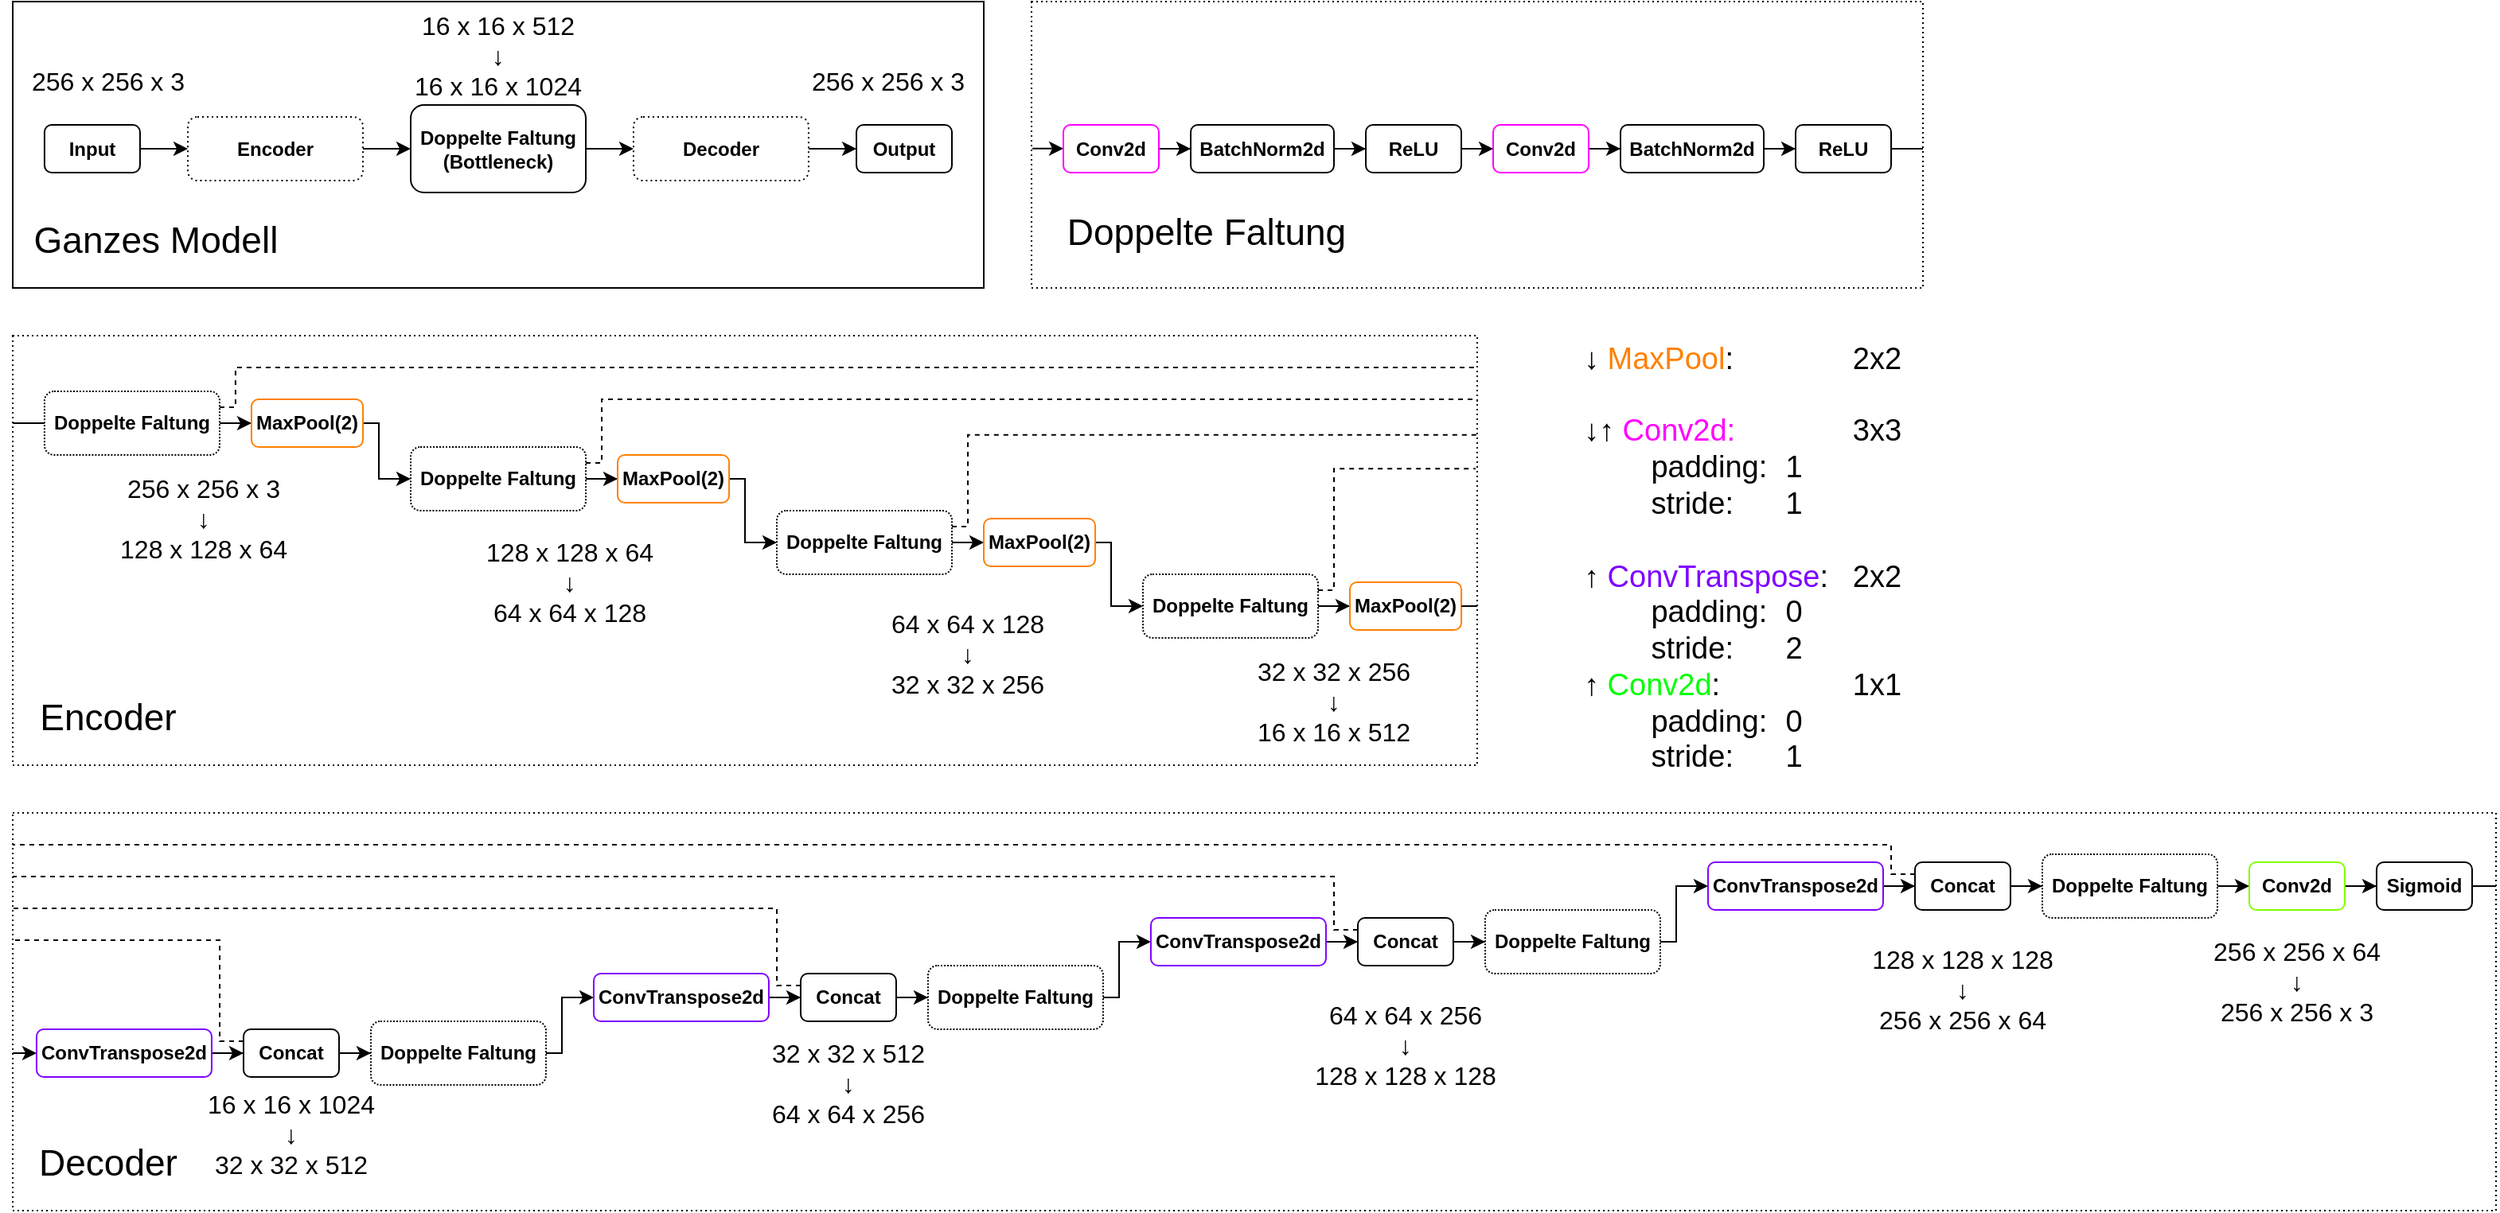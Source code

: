 <mxfile version="27.1.4">
  <diagram name="Seite-1" id="Me2noKod51ME9DIsj3RZ">
    <mxGraphModel dx="2066" dy="1143" grid="1" gridSize="10" guides="1" tooltips="1" connect="1" arrows="1" fold="1" page="1" pageScale="1" pageWidth="827" pageHeight="1169" math="0" shadow="0">
      <root>
        <mxCell id="0" />
        <mxCell id="1" parent="0" />
        <mxCell id="gJKcdJ5zcgaOzrdVH2U9-57" value="" style="rounded=0;whiteSpace=wrap;html=1;dashed=1;dashPattern=1 2;" parent="1" vertex="1">
          <mxGeometry x="710" y="440" width="560" height="180" as="geometry" />
        </mxCell>
        <mxCell id="gJKcdJ5zcgaOzrdVH2U9-10" value="" style="rounded=0;whiteSpace=wrap;html=1;dashed=1;dashPattern=1 2;" parent="1" vertex="1">
          <mxGeometry x="70" y="950" width="1560" height="250" as="geometry" />
        </mxCell>
        <mxCell id="gJKcdJ5zcgaOzrdVH2U9-2" value="" style="rounded=0;whiteSpace=wrap;html=1;dashed=1;dashPattern=1 2;" parent="1" vertex="1">
          <mxGeometry x="70" y="650" width="920" height="270" as="geometry" />
        </mxCell>
        <mxCell id="f96OBmaPLv8beqYOAQJ8-7" style="edgeStyle=orthogonalEdgeStyle;rounded=0;orthogonalLoop=1;jettySize=auto;html=1;" parent="1" source="f96OBmaPLv8beqYOAQJ8-2" target="f96OBmaPLv8beqYOAQJ8-4" edge="1">
          <mxGeometry relative="1" as="geometry" />
        </mxCell>
        <mxCell id="f96OBmaPLv8beqYOAQJ8-2" value="&lt;b&gt;Doppelte Faltung&lt;/b&gt;" style="rounded=1;whiteSpace=wrap;html=1;dashed=1;dashPattern=1 1;" parent="1" vertex="1">
          <mxGeometry x="89.97" y="685" width="110" height="40" as="geometry" />
        </mxCell>
        <mxCell id="f96OBmaPLv8beqYOAQJ8-6" style="edgeStyle=orthogonalEdgeStyle;rounded=0;orthogonalLoop=1;jettySize=auto;html=1;" parent="1" source="f96OBmaPLv8beqYOAQJ8-4" target="f96OBmaPLv8beqYOAQJ8-5" edge="1">
          <mxGeometry relative="1" as="geometry">
            <Array as="points">
              <mxPoint x="300" y="705" />
              <mxPoint x="300" y="740" />
            </Array>
          </mxGeometry>
        </mxCell>
        <mxCell id="f96OBmaPLv8beqYOAQJ8-4" value="&lt;b&gt;MaxPool(2)&lt;/b&gt;" style="rounded=1;whiteSpace=wrap;html=1;strokeColor=#FF8000;" parent="1" vertex="1">
          <mxGeometry x="219.97" y="690" width="70.03" height="30" as="geometry" />
        </mxCell>
        <mxCell id="f96OBmaPLv8beqYOAQJ8-11" style="edgeStyle=orthogonalEdgeStyle;rounded=0;orthogonalLoop=1;jettySize=auto;html=1;entryX=0;entryY=0.5;entryDx=0;entryDy=0;" parent="1" source="f96OBmaPLv8beqYOAQJ8-5" target="f96OBmaPLv8beqYOAQJ8-8" edge="1">
          <mxGeometry relative="1" as="geometry" />
        </mxCell>
        <mxCell id="gJKcdJ5zcgaOzrdVH2U9-7" style="edgeStyle=orthogonalEdgeStyle;rounded=0;orthogonalLoop=1;jettySize=auto;html=1;exitX=1;exitY=0.25;exitDx=0;exitDy=0;entryX=1;entryY=0.207;entryDx=0;entryDy=0;endArrow=none;startFill=0;dashed=1;entryPerimeter=0;" parent="1" source="f96OBmaPLv8beqYOAQJ8-5" edge="1">
          <mxGeometry relative="1" as="geometry">
            <mxPoint x="989.97" y="691.4" as="targetPoint" />
            <Array as="points">
              <mxPoint x="440" y="730" />
              <mxPoint x="440" y="690" />
              <mxPoint x="990" y="690" />
            </Array>
          </mxGeometry>
        </mxCell>
        <mxCell id="f96OBmaPLv8beqYOAQJ8-5" value="&lt;b&gt;Doppelte Faltung&lt;/b&gt;" style="rounded=1;whiteSpace=wrap;html=1;dashed=1;dashPattern=1 1;" parent="1" vertex="1">
          <mxGeometry x="320" y="720" width="110" height="40" as="geometry" />
        </mxCell>
        <mxCell id="f96OBmaPLv8beqYOAQJ8-24" style="edgeStyle=orthogonalEdgeStyle;rounded=0;orthogonalLoop=1;jettySize=auto;html=1;entryX=0;entryY=0.5;entryDx=0;entryDy=0;" parent="1" source="f96OBmaPLv8beqYOAQJ8-8" target="f96OBmaPLv8beqYOAQJ8-9" edge="1">
          <mxGeometry relative="1" as="geometry">
            <Array as="points">
              <mxPoint x="530" y="740" />
              <mxPoint x="530" y="780" />
            </Array>
          </mxGeometry>
        </mxCell>
        <mxCell id="f96OBmaPLv8beqYOAQJ8-8" value="&lt;b&gt;MaxPool(2)&lt;/b&gt;" style="rounded=1;whiteSpace=wrap;html=1;strokeColor=#FF8000;" parent="1" vertex="1">
          <mxGeometry x="450" y="725" width="70.03" height="30" as="geometry" />
        </mxCell>
        <mxCell id="f96OBmaPLv8beqYOAQJ8-15" style="edgeStyle=orthogonalEdgeStyle;rounded=0;orthogonalLoop=1;jettySize=auto;html=1;entryX=0;entryY=0.5;entryDx=0;entryDy=0;" parent="1" source="f96OBmaPLv8beqYOAQJ8-9" target="f96OBmaPLv8beqYOAQJ8-13" edge="1">
          <mxGeometry relative="1" as="geometry" />
        </mxCell>
        <mxCell id="f96OBmaPLv8beqYOAQJ8-9" value="&lt;b&gt;Doppelte Faltung&lt;/b&gt;" style="rounded=1;whiteSpace=wrap;html=1;dashed=1;dashPattern=1 1;" parent="1" vertex="1">
          <mxGeometry x="550" y="760" width="110" height="40" as="geometry" />
        </mxCell>
        <mxCell id="f96OBmaPLv8beqYOAQJ8-16" style="edgeStyle=orthogonalEdgeStyle;rounded=0;orthogonalLoop=1;jettySize=auto;html=1;entryX=0;entryY=0.5;entryDx=0;entryDy=0;" parent="1" source="f96OBmaPLv8beqYOAQJ8-13" target="f96OBmaPLv8beqYOAQJ8-14" edge="1">
          <mxGeometry relative="1" as="geometry">
            <Array as="points">
              <mxPoint x="760" y="780" />
              <mxPoint x="760" y="820" />
            </Array>
          </mxGeometry>
        </mxCell>
        <mxCell id="f96OBmaPLv8beqYOAQJ8-13" value="&lt;b&gt;MaxPool(2)&lt;/b&gt;" style="rounded=1;whiteSpace=wrap;html=1;strokeColor=#FF8000;" parent="1" vertex="1">
          <mxGeometry x="680" y="765" width="70.03" height="30" as="geometry" />
        </mxCell>
        <mxCell id="f96OBmaPLv8beqYOAQJ8-19" style="edgeStyle=orthogonalEdgeStyle;rounded=0;orthogonalLoop=1;jettySize=auto;html=1;entryX=0;entryY=0.5;entryDx=0;entryDy=0;" parent="1" source="f96OBmaPLv8beqYOAQJ8-14" target="f96OBmaPLv8beqYOAQJ8-17" edge="1">
          <mxGeometry relative="1" as="geometry" />
        </mxCell>
        <mxCell id="f96OBmaPLv8beqYOAQJ8-14" value="&lt;b&gt;Doppelte Faltung&lt;/b&gt;" style="rounded=1;whiteSpace=wrap;html=1;dashed=1;dashPattern=1 1;" parent="1" vertex="1">
          <mxGeometry x="780" y="800" width="110" height="40" as="geometry" />
        </mxCell>
        <mxCell id="f96OBmaPLv8beqYOAQJ8-17" value="&lt;b&gt;MaxPool(2)&lt;/b&gt;" style="rounded=1;whiteSpace=wrap;html=1;strokeColor=#FF8000;" parent="1" vertex="1">
          <mxGeometry x="910" y="805" width="70.03" height="30" as="geometry" />
        </mxCell>
        <mxCell id="gJKcdJ5zcgaOzrdVH2U9-4" value="&lt;font style=&quot;font-size: 23px;&quot;&gt;Encoder&lt;/font&gt;" style="text;html=1;align=center;verticalAlign=middle;whiteSpace=wrap;rounded=0;" parent="1" vertex="1">
          <mxGeometry x="80" y="870" width="100" height="40" as="geometry" />
        </mxCell>
        <mxCell id="gJKcdJ5zcgaOzrdVH2U9-6" style="edgeStyle=orthogonalEdgeStyle;rounded=0;orthogonalLoop=1;jettySize=auto;html=1;exitX=1;exitY=0.25;exitDx=0;exitDy=0;entryX=0.999;entryY=0.101;entryDx=0;entryDy=0;entryPerimeter=0;endArrow=none;startFill=0;dashed=1;" parent="1" source="f96OBmaPLv8beqYOAQJ8-2" edge="1">
          <mxGeometry relative="1" as="geometry">
            <mxPoint x="988.95" y="670.2" as="targetPoint" />
            <Array as="points">
              <mxPoint x="209.97" y="695" />
              <mxPoint x="209.97" y="670" />
              <mxPoint x="987.97" y="670" />
            </Array>
          </mxGeometry>
        </mxCell>
        <mxCell id="gJKcdJ5zcgaOzrdVH2U9-8" style="edgeStyle=orthogonalEdgeStyle;rounded=0;orthogonalLoop=1;jettySize=auto;html=1;exitX=1;exitY=0.25;exitDx=0;exitDy=0;entryX=1;entryY=0.312;entryDx=0;entryDy=0;entryPerimeter=0;endArrow=none;startFill=0;dashed=1;" parent="1" source="f96OBmaPLv8beqYOAQJ8-9" edge="1">
          <mxGeometry relative="1" as="geometry">
            <mxPoint x="989.97" y="712.4" as="targetPoint" />
            <Array as="points">
              <mxPoint x="670" y="770" />
              <mxPoint x="670" y="712" />
            </Array>
          </mxGeometry>
        </mxCell>
        <mxCell id="gJKcdJ5zcgaOzrdVH2U9-9" style="edgeStyle=orthogonalEdgeStyle;rounded=0;orthogonalLoop=1;jettySize=auto;html=1;exitX=1;exitY=0.25;exitDx=0;exitDy=0;entryX=0.999;entryY=0.418;entryDx=0;entryDy=0;entryPerimeter=0;dashed=1;endArrow=none;startFill=0;" parent="1" source="f96OBmaPLv8beqYOAQJ8-14" edge="1">
          <mxGeometry relative="1" as="geometry">
            <mxPoint x="988.95" y="733.6" as="targetPoint" />
            <Array as="points">
              <mxPoint x="900" y="810" />
              <mxPoint x="900" y="734" />
            </Array>
          </mxGeometry>
        </mxCell>
        <mxCell id="gJKcdJ5zcgaOzrdVH2U9-16" style="edgeStyle=orthogonalEdgeStyle;rounded=0;orthogonalLoop=1;jettySize=auto;html=1;entryX=0;entryY=0.5;entryDx=0;entryDy=0;" parent="1" target="gJKcdJ5zcgaOzrdVH2U9-12" edge="1">
          <mxGeometry relative="1" as="geometry">
            <Array as="points">
              <mxPoint x="70" y="1101" />
            </Array>
            <mxPoint x="70" y="1101" as="sourcePoint" />
          </mxGeometry>
        </mxCell>
        <mxCell id="gJKcdJ5zcgaOzrdVH2U9-11" value="&lt;font style=&quot;font-size: 23px;&quot;&gt;Decoder&lt;/font&gt;" style="text;html=1;align=center;verticalAlign=middle;whiteSpace=wrap;rounded=0;" parent="1" vertex="1">
          <mxGeometry x="80" y="1150" width="100" height="40" as="geometry" />
        </mxCell>
        <mxCell id="gJKcdJ5zcgaOzrdVH2U9-18" style="edgeStyle=orthogonalEdgeStyle;rounded=0;orthogonalLoop=1;jettySize=auto;html=1;entryX=0;entryY=0.5;entryDx=0;entryDy=0;" parent="1" source="gJKcdJ5zcgaOzrdVH2U9-12" target="gJKcdJ5zcgaOzrdVH2U9-17" edge="1">
          <mxGeometry relative="1" as="geometry" />
        </mxCell>
        <mxCell id="gJKcdJ5zcgaOzrdVH2U9-12" value="&lt;b&gt;ConvTranspose2d&lt;/b&gt;" style="rounded=1;whiteSpace=wrap;html=1;strokeColor=#7F00FF;" parent="1" vertex="1">
          <mxGeometry x="84.98" y="1086" width="110" height="30" as="geometry" />
        </mxCell>
        <mxCell id="gJKcdJ5zcgaOzrdVH2U9-19" style="edgeStyle=orthogonalEdgeStyle;rounded=0;orthogonalLoop=1;jettySize=auto;html=1;exitX=0;exitY=0.25;exitDx=0;exitDy=0;endArrow=none;startFill=0;dashed=1;" parent="1" source="gJKcdJ5zcgaOzrdVH2U9-17" edge="1">
          <mxGeometry relative="1" as="geometry">
            <mxPoint x="70" y="1030" as="targetPoint" />
            <Array as="points">
              <mxPoint x="200" y="1094" />
              <mxPoint x="200" y="1030" />
            </Array>
          </mxGeometry>
        </mxCell>
        <mxCell id="gJKcdJ5zcgaOzrdVH2U9-21" style="edgeStyle=orthogonalEdgeStyle;rounded=0;orthogonalLoop=1;jettySize=auto;html=1;" parent="1" source="gJKcdJ5zcgaOzrdVH2U9-17" target="gJKcdJ5zcgaOzrdVH2U9-20" edge="1">
          <mxGeometry relative="1" as="geometry" />
        </mxCell>
        <mxCell id="gJKcdJ5zcgaOzrdVH2U9-17" value="&lt;b&gt;Concat&lt;/b&gt;" style="rounded=1;whiteSpace=wrap;html=1;" parent="1" vertex="1">
          <mxGeometry x="214.98" y="1086" width="60" height="30" as="geometry" />
        </mxCell>
        <mxCell id="gJKcdJ5zcgaOzrdVH2U9-23" style="edgeStyle=orthogonalEdgeStyle;rounded=0;orthogonalLoop=1;jettySize=auto;html=1;entryX=0;entryY=0.5;entryDx=0;entryDy=0;" parent="1" source="gJKcdJ5zcgaOzrdVH2U9-20" target="gJKcdJ5zcgaOzrdVH2U9-22" edge="1">
          <mxGeometry relative="1" as="geometry">
            <Array as="points">
              <mxPoint x="414.98" y="1101" />
              <mxPoint x="414.98" y="1066" />
            </Array>
          </mxGeometry>
        </mxCell>
        <mxCell id="gJKcdJ5zcgaOzrdVH2U9-20" value="&lt;b&gt;Doppelte Faltung&lt;/b&gt;" style="rounded=1;whiteSpace=wrap;html=1;dashed=1;dashPattern=1 1;" parent="1" vertex="1">
          <mxGeometry x="294.98" y="1081" width="110" height="40" as="geometry" />
        </mxCell>
        <mxCell id="gJKcdJ5zcgaOzrdVH2U9-25" style="edgeStyle=orthogonalEdgeStyle;rounded=0;orthogonalLoop=1;jettySize=auto;html=1;" parent="1" source="gJKcdJ5zcgaOzrdVH2U9-22" target="gJKcdJ5zcgaOzrdVH2U9-24" edge="1">
          <mxGeometry relative="1" as="geometry" />
        </mxCell>
        <mxCell id="gJKcdJ5zcgaOzrdVH2U9-22" value="&lt;b&gt;ConvTranspose2d&lt;/b&gt;" style="rounded=1;whiteSpace=wrap;html=1;strokeColor=#7F00FF;" parent="1" vertex="1">
          <mxGeometry x="434.98" y="1051" width="110" height="30" as="geometry" />
        </mxCell>
        <mxCell id="gJKcdJ5zcgaOzrdVH2U9-27" style="edgeStyle=orthogonalEdgeStyle;rounded=0;orthogonalLoop=1;jettySize=auto;html=1;" parent="1" source="gJKcdJ5zcgaOzrdVH2U9-24" target="gJKcdJ5zcgaOzrdVH2U9-26" edge="1">
          <mxGeometry relative="1" as="geometry" />
        </mxCell>
        <mxCell id="gJKcdJ5zcgaOzrdVH2U9-24" value="&lt;b&gt;Concat&lt;/b&gt;" style="rounded=1;whiteSpace=wrap;html=1;" parent="1" vertex="1">
          <mxGeometry x="564.98" y="1051" width="60" height="30" as="geometry" />
        </mxCell>
        <mxCell id="gJKcdJ5zcgaOzrdVH2U9-30" style="edgeStyle=orthogonalEdgeStyle;rounded=0;orthogonalLoop=1;jettySize=auto;html=1;entryX=0;entryY=0.5;entryDx=0;entryDy=0;" parent="1" source="gJKcdJ5zcgaOzrdVH2U9-26" target="gJKcdJ5zcgaOzrdVH2U9-29" edge="1">
          <mxGeometry relative="1" as="geometry">
            <Array as="points">
              <mxPoint x="764.98" y="1066" />
              <mxPoint x="764.98" y="1031" />
            </Array>
          </mxGeometry>
        </mxCell>
        <mxCell id="gJKcdJ5zcgaOzrdVH2U9-26" value="&lt;b&gt;Doppelte Faltung&lt;/b&gt;" style="rounded=1;whiteSpace=wrap;html=1;dashed=1;dashPattern=1 1;" parent="1" vertex="1">
          <mxGeometry x="644.98" y="1046" width="110" height="40" as="geometry" />
        </mxCell>
        <mxCell id="gJKcdJ5zcgaOzrdVH2U9-28" style="edgeStyle=orthogonalEdgeStyle;rounded=0;orthogonalLoop=1;jettySize=auto;html=1;exitX=0;exitY=0.25;exitDx=0;exitDy=0;endArrow=none;startFill=0;dashed=1;" parent="1" source="gJKcdJ5zcgaOzrdVH2U9-24" edge="1">
          <mxGeometry relative="1" as="geometry">
            <mxPoint x="70" y="1010" as="targetPoint" />
            <Array as="points">
              <mxPoint x="550" y="1059" />
              <mxPoint x="550" y="1010" />
            </Array>
          </mxGeometry>
        </mxCell>
        <mxCell id="gJKcdJ5zcgaOzrdVH2U9-32" style="edgeStyle=orthogonalEdgeStyle;rounded=0;orthogonalLoop=1;jettySize=auto;html=1;" parent="1" source="gJKcdJ5zcgaOzrdVH2U9-29" target="gJKcdJ5zcgaOzrdVH2U9-31" edge="1">
          <mxGeometry relative="1" as="geometry" />
        </mxCell>
        <mxCell id="gJKcdJ5zcgaOzrdVH2U9-29" value="&lt;b&gt;ConvTranspose2d&lt;/b&gt;" style="rounded=1;whiteSpace=wrap;html=1;strokeColor=#7F00FF;" parent="1" vertex="1">
          <mxGeometry x="784.98" y="1016" width="110" height="30" as="geometry" />
        </mxCell>
        <mxCell id="gJKcdJ5zcgaOzrdVH2U9-33" style="edgeStyle=orthogonalEdgeStyle;rounded=0;orthogonalLoop=1;jettySize=auto;html=1;exitX=0;exitY=0.25;exitDx=0;exitDy=0;endArrow=none;startFill=0;dashed=1;" parent="1" source="gJKcdJ5zcgaOzrdVH2U9-31" edge="1">
          <mxGeometry relative="1" as="geometry">
            <mxPoint x="70" y="990" as="targetPoint" />
            <Array as="points">
              <mxPoint x="900" y="1024" />
              <mxPoint x="900" y="990" />
            </Array>
          </mxGeometry>
        </mxCell>
        <mxCell id="gJKcdJ5zcgaOzrdVH2U9-35" style="edgeStyle=orthogonalEdgeStyle;rounded=0;orthogonalLoop=1;jettySize=auto;html=1;" parent="1" source="gJKcdJ5zcgaOzrdVH2U9-31" target="gJKcdJ5zcgaOzrdVH2U9-34" edge="1">
          <mxGeometry relative="1" as="geometry" />
        </mxCell>
        <mxCell id="gJKcdJ5zcgaOzrdVH2U9-31" value="&lt;b&gt;Concat&lt;/b&gt;" style="rounded=1;whiteSpace=wrap;html=1;" parent="1" vertex="1">
          <mxGeometry x="914.98" y="1016" width="60" height="30" as="geometry" />
        </mxCell>
        <mxCell id="gJKcdJ5zcgaOzrdVH2U9-37" style="edgeStyle=orthogonalEdgeStyle;rounded=0;orthogonalLoop=1;jettySize=auto;html=1;" parent="1" source="gJKcdJ5zcgaOzrdVH2U9-34" target="gJKcdJ5zcgaOzrdVH2U9-36" edge="1">
          <mxGeometry relative="1" as="geometry">
            <Array as="points">
              <mxPoint x="1114.98" y="1031" />
              <mxPoint x="1114.98" y="996" />
            </Array>
          </mxGeometry>
        </mxCell>
        <mxCell id="gJKcdJ5zcgaOzrdVH2U9-34" value="&lt;b&gt;Doppelte Faltung&lt;/b&gt;" style="rounded=1;whiteSpace=wrap;html=1;dashed=1;dashPattern=1 1;" parent="1" vertex="1">
          <mxGeometry x="994.98" y="1011" width="110" height="40" as="geometry" />
        </mxCell>
        <mxCell id="gJKcdJ5zcgaOzrdVH2U9-39" style="edgeStyle=orthogonalEdgeStyle;rounded=0;orthogonalLoop=1;jettySize=auto;html=1;" parent="1" source="gJKcdJ5zcgaOzrdVH2U9-36" target="gJKcdJ5zcgaOzrdVH2U9-38" edge="1">
          <mxGeometry relative="1" as="geometry" />
        </mxCell>
        <mxCell id="gJKcdJ5zcgaOzrdVH2U9-36" value="&lt;b&gt;ConvTranspose2d&lt;/b&gt;" style="rounded=1;whiteSpace=wrap;html=1;strokeColor=#7F00FF;" parent="1" vertex="1">
          <mxGeometry x="1134.98" y="981" width="110" height="30" as="geometry" />
        </mxCell>
        <mxCell id="gJKcdJ5zcgaOzrdVH2U9-43" style="edgeStyle=orthogonalEdgeStyle;rounded=0;orthogonalLoop=1;jettySize=auto;html=1;" parent="1" source="gJKcdJ5zcgaOzrdVH2U9-38" target="gJKcdJ5zcgaOzrdVH2U9-42" edge="1">
          <mxGeometry relative="1" as="geometry" />
        </mxCell>
        <mxCell id="gJKcdJ5zcgaOzrdVH2U9-38" value="&lt;b&gt;Concat&lt;/b&gt;" style="rounded=1;whiteSpace=wrap;html=1;" parent="1" vertex="1">
          <mxGeometry x="1264.98" y="981" width="60" height="30" as="geometry" />
        </mxCell>
        <mxCell id="gJKcdJ5zcgaOzrdVH2U9-41" style="edgeStyle=orthogonalEdgeStyle;rounded=0;orthogonalLoop=1;jettySize=auto;html=1;exitX=1;exitY=0.5;exitDx=0;exitDy=0;endArrow=none;startFill=0;" parent="1" source="f96OBmaPLv8beqYOAQJ8-17" edge="1">
          <mxGeometry relative="1" as="geometry">
            <mxPoint x="989.97" y="820" as="targetPoint" />
          </mxGeometry>
        </mxCell>
        <mxCell id="DLmJVT5W4wlfgbW40eFw-17" style="edgeStyle=orthogonalEdgeStyle;rounded=0;orthogonalLoop=1;jettySize=auto;html=1;" parent="1" source="gJKcdJ5zcgaOzrdVH2U9-42" target="DLmJVT5W4wlfgbW40eFw-16" edge="1">
          <mxGeometry relative="1" as="geometry" />
        </mxCell>
        <mxCell id="gJKcdJ5zcgaOzrdVH2U9-42" value="&lt;b&gt;Doppelte Faltung&lt;/b&gt;" style="rounded=1;whiteSpace=wrap;html=1;dashed=1;dashPattern=1 1;" parent="1" vertex="1">
          <mxGeometry x="1344.98" y="976" width="110" height="40" as="geometry" />
        </mxCell>
        <mxCell id="gJKcdJ5zcgaOzrdVH2U9-44" value="&lt;b&gt;Sigmoid&lt;/b&gt;" style="rounded=1;whiteSpace=wrap;html=1;" parent="1" vertex="1">
          <mxGeometry x="1554.98" y="981" width="60" height="30" as="geometry" />
        </mxCell>
        <mxCell id="gJKcdJ5zcgaOzrdVH2U9-46" style="edgeStyle=orthogonalEdgeStyle;rounded=0;orthogonalLoop=1;jettySize=auto;html=1;exitX=0;exitY=0.25;exitDx=0;exitDy=0;endArrow=none;startFill=0;dashed=1;" parent="1" source="gJKcdJ5zcgaOzrdVH2U9-38" edge="1">
          <mxGeometry relative="1" as="geometry">
            <mxPoint x="70" y="970" as="targetPoint" />
            <Array as="points">
              <mxPoint x="1250" y="989" />
              <mxPoint x="1250" y="970" />
            </Array>
          </mxGeometry>
        </mxCell>
        <mxCell id="gJKcdJ5zcgaOzrdVH2U9-50" value="" style="rounded=0;whiteSpace=wrap;html=1;" parent="1" vertex="1">
          <mxGeometry x="70" y="440" width="610" height="180" as="geometry" />
        </mxCell>
        <mxCell id="gJKcdJ5zcgaOzrdVH2U9-51" value="&lt;font style=&quot;font-size: 23px;&quot;&gt;Ganzes Modell&lt;/font&gt;" style="text;html=1;align=center;verticalAlign=middle;whiteSpace=wrap;rounded=0;" parent="1" vertex="1">
          <mxGeometry x="80" y="570" width="160" height="40" as="geometry" />
        </mxCell>
        <mxCell id="gJKcdJ5zcgaOzrdVH2U9-55" style="edgeStyle=orthogonalEdgeStyle;rounded=0;orthogonalLoop=1;jettySize=auto;html=1;" parent="1" source="gJKcdJ5zcgaOzrdVH2U9-52" target="gJKcdJ5zcgaOzrdVH2U9-54" edge="1">
          <mxGeometry relative="1" as="geometry" />
        </mxCell>
        <mxCell id="gJKcdJ5zcgaOzrdVH2U9-52" value="&lt;b&gt;Encoder&lt;/b&gt;" style="rounded=1;whiteSpace=wrap;html=1;strokeColor=default;dashed=1;dashPattern=1 2;" parent="1" vertex="1">
          <mxGeometry x="180" y="512.5" width="110" height="40" as="geometry" />
        </mxCell>
        <mxCell id="gJKcdJ5zcgaOzrdVH2U9-77" style="edgeStyle=orthogonalEdgeStyle;rounded=0;orthogonalLoop=1;jettySize=auto;html=1;" parent="1" source="gJKcdJ5zcgaOzrdVH2U9-53" target="gJKcdJ5zcgaOzrdVH2U9-76" edge="1">
          <mxGeometry relative="1" as="geometry" />
        </mxCell>
        <mxCell id="gJKcdJ5zcgaOzrdVH2U9-53" value="&lt;b&gt;Decoder&lt;/b&gt;" style="rounded=1;whiteSpace=wrap;html=1;dashed=1;dashPattern=1 2;" parent="1" vertex="1">
          <mxGeometry x="459.97" y="512.5" width="110" height="40" as="geometry" />
        </mxCell>
        <mxCell id="gJKcdJ5zcgaOzrdVH2U9-56" style="edgeStyle=orthogonalEdgeStyle;rounded=0;orthogonalLoop=1;jettySize=auto;html=1;" parent="1" source="gJKcdJ5zcgaOzrdVH2U9-54" target="gJKcdJ5zcgaOzrdVH2U9-53" edge="1">
          <mxGeometry relative="1" as="geometry" />
        </mxCell>
        <mxCell id="gJKcdJ5zcgaOzrdVH2U9-54" value="&lt;b&gt;Doppelte Faltung&lt;/b&gt;&lt;div&gt;&lt;b&gt;(Bottleneck)&lt;/b&gt;&lt;/div&gt;" style="rounded=1;whiteSpace=wrap;html=1;" parent="1" vertex="1">
          <mxGeometry x="320" y="505" width="110" height="55" as="geometry" />
        </mxCell>
        <mxCell id="gJKcdJ5zcgaOzrdVH2U9-60" style="edgeStyle=orthogonalEdgeStyle;rounded=0;orthogonalLoop=1;jettySize=auto;html=1;exitX=0.001;exitY=0.416;exitDx=0;exitDy=0;entryX=0;entryY=0.5;entryDx=0;entryDy=0;exitPerimeter=0;" parent="1" target="gJKcdJ5zcgaOzrdVH2U9-59" edge="1">
          <mxGeometry relative="1" as="geometry">
            <mxPoint x="710.56" y="532.38" as="sourcePoint" />
          </mxGeometry>
        </mxCell>
        <mxCell id="gJKcdJ5zcgaOzrdVH2U9-58" value="&lt;font style=&quot;font-size: 23px;&quot;&gt;Doppelte Faltung&lt;/font&gt;" style="text;html=1;align=center;verticalAlign=middle;whiteSpace=wrap;rounded=0;" parent="1" vertex="1">
          <mxGeometry x="730" y="560" width="180" height="50" as="geometry" />
        </mxCell>
        <mxCell id="gJKcdJ5zcgaOzrdVH2U9-62" style="edgeStyle=orthogonalEdgeStyle;rounded=0;orthogonalLoop=1;jettySize=auto;html=1;" parent="1" source="gJKcdJ5zcgaOzrdVH2U9-59" target="gJKcdJ5zcgaOzrdVH2U9-61" edge="1">
          <mxGeometry relative="1" as="geometry" />
        </mxCell>
        <mxCell id="gJKcdJ5zcgaOzrdVH2U9-59" value="&lt;b&gt;Conv2d&lt;/b&gt;" style="rounded=1;whiteSpace=wrap;html=1;strokeColor=#FF00FF;" parent="1" vertex="1">
          <mxGeometry x="730" y="517.5" width="60" height="30" as="geometry" />
        </mxCell>
        <mxCell id="gJKcdJ5zcgaOzrdVH2U9-64" style="edgeStyle=orthogonalEdgeStyle;rounded=0;orthogonalLoop=1;jettySize=auto;html=1;" parent="1" source="gJKcdJ5zcgaOzrdVH2U9-61" target="gJKcdJ5zcgaOzrdVH2U9-63" edge="1">
          <mxGeometry relative="1" as="geometry" />
        </mxCell>
        <mxCell id="gJKcdJ5zcgaOzrdVH2U9-61" value="&lt;b&gt;BatchNorm2d&lt;/b&gt;" style="rounded=1;whiteSpace=wrap;html=1;" parent="1" vertex="1">
          <mxGeometry x="810" y="517.5" width="90" height="30" as="geometry" />
        </mxCell>
        <mxCell id="gJKcdJ5zcgaOzrdVH2U9-68" style="edgeStyle=orthogonalEdgeStyle;rounded=0;orthogonalLoop=1;jettySize=auto;html=1;" parent="1" source="gJKcdJ5zcgaOzrdVH2U9-63" target="gJKcdJ5zcgaOzrdVH2U9-65" edge="1">
          <mxGeometry relative="1" as="geometry" />
        </mxCell>
        <mxCell id="gJKcdJ5zcgaOzrdVH2U9-63" value="&lt;b&gt;ReLU&lt;/b&gt;" style="rounded=1;whiteSpace=wrap;html=1;" parent="1" vertex="1">
          <mxGeometry x="920" y="517.5" width="60" height="30" as="geometry" />
        </mxCell>
        <mxCell id="gJKcdJ5zcgaOzrdVH2U9-69" style="edgeStyle=orthogonalEdgeStyle;rounded=0;orthogonalLoop=1;jettySize=auto;html=1;" parent="1" source="gJKcdJ5zcgaOzrdVH2U9-65" target="gJKcdJ5zcgaOzrdVH2U9-66" edge="1">
          <mxGeometry relative="1" as="geometry" />
        </mxCell>
        <mxCell id="gJKcdJ5zcgaOzrdVH2U9-65" value="&lt;b&gt;Conv2d&lt;/b&gt;" style="rounded=1;whiteSpace=wrap;html=1;strokeColor=#FF00FF;" parent="1" vertex="1">
          <mxGeometry x="1000" y="517.5" width="60" height="30" as="geometry" />
        </mxCell>
        <mxCell id="gJKcdJ5zcgaOzrdVH2U9-70" style="edgeStyle=orthogonalEdgeStyle;rounded=0;orthogonalLoop=1;jettySize=auto;html=1;" parent="1" source="gJKcdJ5zcgaOzrdVH2U9-66" target="gJKcdJ5zcgaOzrdVH2U9-67" edge="1">
          <mxGeometry relative="1" as="geometry" />
        </mxCell>
        <mxCell id="gJKcdJ5zcgaOzrdVH2U9-66" value="&lt;b&gt;BatchNorm2d&lt;/b&gt;" style="rounded=1;whiteSpace=wrap;html=1;" parent="1" vertex="1">
          <mxGeometry x="1080" y="517.5" width="90" height="30" as="geometry" />
        </mxCell>
        <mxCell id="gJKcdJ5zcgaOzrdVH2U9-67" value="&lt;b&gt;ReLU&lt;/b&gt;" style="rounded=1;whiteSpace=wrap;html=1;" parent="1" vertex="1">
          <mxGeometry x="1190" y="517.5" width="60" height="30" as="geometry" />
        </mxCell>
        <mxCell id="gJKcdJ5zcgaOzrdVH2U9-71" style="edgeStyle=orthogonalEdgeStyle;rounded=0;orthogonalLoop=1;jettySize=auto;html=1;exitX=1;exitY=0.5;exitDx=0;exitDy=0;endArrow=none;startFill=0;" parent="1" source="gJKcdJ5zcgaOzrdVH2U9-67" edge="1">
          <mxGeometry relative="1" as="geometry">
            <mxPoint x="1270" y="532.5" as="targetPoint" />
          </mxGeometry>
        </mxCell>
        <mxCell id="gJKcdJ5zcgaOzrdVH2U9-72" style="edgeStyle=orthogonalEdgeStyle;rounded=0;orthogonalLoop=1;jettySize=auto;html=1;exitX=0;exitY=0.5;exitDx=0;exitDy=0;endArrow=none;startFill=0;" parent="1" source="f96OBmaPLv8beqYOAQJ8-2" edge="1">
          <mxGeometry relative="1" as="geometry">
            <mxPoint x="70" y="705" as="targetPoint" />
          </mxGeometry>
        </mxCell>
        <mxCell id="gJKcdJ5zcgaOzrdVH2U9-73" style="edgeStyle=orthogonalEdgeStyle;rounded=0;orthogonalLoop=1;jettySize=auto;html=1;entryX=1;entryY=0.184;entryDx=0;entryDy=0;entryPerimeter=0;exitX=1;exitY=0.5;exitDx=0;exitDy=0;endArrow=none;startFill=0;" parent="1" source="gJKcdJ5zcgaOzrdVH2U9-44" target="gJKcdJ5zcgaOzrdVH2U9-10" edge="1">
          <mxGeometry relative="1" as="geometry">
            <mxPoint x="1624.98" y="995.75" as="targetPoint" />
          </mxGeometry>
        </mxCell>
        <mxCell id="gJKcdJ5zcgaOzrdVH2U9-75" style="edgeStyle=orthogonalEdgeStyle;rounded=0;orthogonalLoop=1;jettySize=auto;html=1;" parent="1" source="gJKcdJ5zcgaOzrdVH2U9-74" target="gJKcdJ5zcgaOzrdVH2U9-52" edge="1">
          <mxGeometry relative="1" as="geometry" />
        </mxCell>
        <mxCell id="gJKcdJ5zcgaOzrdVH2U9-74" value="&lt;b&gt;Input&lt;/b&gt;" style="rounded=1;whiteSpace=wrap;html=1;" parent="1" vertex="1">
          <mxGeometry x="89.97" y="517.5" width="60" height="30" as="geometry" />
        </mxCell>
        <mxCell id="gJKcdJ5zcgaOzrdVH2U9-76" value="&lt;b&gt;Output&lt;/b&gt;" style="rounded=1;whiteSpace=wrap;html=1;" parent="1" vertex="1">
          <mxGeometry x="600" y="517.5" width="60" height="30" as="geometry" />
        </mxCell>
        <mxCell id="DLmJVT5W4wlfgbW40eFw-1" value="&lt;font style=&quot;font-size: 16px;&quot;&gt;256 x 256 x 3&lt;/font&gt;" style="text;html=1;align=center;verticalAlign=middle;whiteSpace=wrap;rounded=0;" parent="1" vertex="1">
          <mxGeometry x="79.97" y="480" width="100.03" height="20" as="geometry" />
        </mxCell>
        <mxCell id="DLmJVT5W4wlfgbW40eFw-2" value="&lt;font style=&quot;font-size: 16px;&quot;&gt;256 x 256 x 3&lt;/font&gt;" style="text;html=1;align=center;verticalAlign=middle;whiteSpace=wrap;rounded=0;" parent="1" vertex="1">
          <mxGeometry x="569.94" y="480" width="100.03" height="20" as="geometry" />
        </mxCell>
        <mxCell id="DLmJVT5W4wlfgbW40eFw-3" value="&lt;div&gt;&lt;font style=&quot;font-size: 16px;&quot;&gt;16 x 16 x 512&lt;/font&gt;&lt;/div&gt;&lt;div&gt;&lt;font style=&quot;font-size: 16px;&quot;&gt;↓&lt;/font&gt;&lt;/div&gt;&lt;font style=&quot;font-size: 16px;&quot;&gt;16 x 16 x 1024&lt;/font&gt;" style="text;html=1;align=center;verticalAlign=middle;whiteSpace=wrap;rounded=0;" parent="1" vertex="1">
          <mxGeometry x="321.25" y="464" width="107.5" height="20" as="geometry" />
        </mxCell>
        <mxCell id="DLmJVT5W4wlfgbW40eFw-6" value="&lt;font style=&quot;font-size: 16px;&quot;&gt;256 x 256 x 3&lt;/font&gt;&lt;div&gt;&lt;font style=&quot;font-size: 16px;&quot;&gt;↓&lt;/font&gt;&lt;/div&gt;&lt;div&gt;&lt;font style=&quot;font-size: 16px;&quot;&gt;128 x 128 x 64&lt;/font&gt;&lt;/div&gt;" style="text;html=1;align=center;verticalAlign=middle;whiteSpace=wrap;rounded=0;" parent="1" vertex="1">
          <mxGeometry x="130" y="755" width="120.03" height="20" as="geometry" />
        </mxCell>
        <mxCell id="DLmJVT5W4wlfgbW40eFw-7" value="&lt;div&gt;&lt;span style=&quot;background-color: transparent; color: light-dark(rgb(0, 0, 0), rgb(255, 255, 255));&quot;&gt;&lt;font style=&quot;font-size: 16px;&quot;&gt;128 x 128 x 64&lt;/font&gt;&lt;/span&gt;&lt;/div&gt;&lt;div&gt;&lt;span style=&quot;background-color: transparent; color: light-dark(rgb(0, 0, 0), rgb(255, 255, 255));&quot;&gt;&lt;font style=&quot;font-size: 16px;&quot;&gt;↓&lt;/font&gt;&lt;/span&gt;&lt;/div&gt;&lt;div&gt;&lt;span style=&quot;background-color: transparent; color: light-dark(rgb(0, 0, 0), rgb(255, 255, 255));&quot;&gt;&lt;font style=&quot;font-size: 16px;&quot;&gt;64 x 64 x 128&lt;/font&gt;&lt;/span&gt;&lt;/div&gt;" style="text;html=1;align=center;verticalAlign=middle;whiteSpace=wrap;rounded=0;" parent="1" vertex="1">
          <mxGeometry x="360" y="795" width="120.03" height="20" as="geometry" />
        </mxCell>
        <mxCell id="DLmJVT5W4wlfgbW40eFw-8" value="&lt;div&gt;&lt;span style=&quot;background-color: transparent; color: light-dark(rgb(0, 0, 0), rgb(255, 255, 255));&quot;&gt;&lt;font style=&quot;font-size: 16px;&quot;&gt;64 x 64 x 128&lt;/font&gt;&lt;/span&gt;&lt;/div&gt;&lt;div&gt;&lt;font style=&quot;font-size: 16px;&quot;&gt;↓&lt;/font&gt;&lt;/div&gt;&lt;div&gt;&lt;span style=&quot;background-color: transparent; color: light-dark(rgb(0, 0, 0), rgb(255, 255, 255));&quot;&gt;&lt;font style=&quot;font-size: 16px;&quot;&gt;32 x 32 x 256&lt;/font&gt;&lt;/span&gt;&lt;/div&gt;" style="text;html=1;align=center;verticalAlign=middle;whiteSpace=wrap;rounded=0;" parent="1" vertex="1">
          <mxGeometry x="609.97" y="840" width="120.03" height="20" as="geometry" />
        </mxCell>
        <mxCell id="DLmJVT5W4wlfgbW40eFw-9" value="&lt;div&gt;&lt;span style=&quot;background-color: transparent; color: light-dark(rgb(0, 0, 0), rgb(255, 255, 255));&quot;&gt;&lt;font style=&quot;font-size: 16px;&quot;&gt;32 x 32 x 256&lt;/font&gt;&lt;/span&gt;&lt;/div&gt;&lt;div&gt;&lt;font style=&quot;font-size: 16px;&quot;&gt;↓&lt;/font&gt;&lt;/div&gt;&lt;div&gt;&lt;span style=&quot;background-color: transparent; color: light-dark(rgb(0, 0, 0), rgb(255, 255, 255));&quot;&gt;&lt;font style=&quot;font-size: 16px;&quot;&gt;16 x 16 x 512&lt;/font&gt;&lt;/span&gt;&lt;/div&gt;" style="text;html=1;align=center;verticalAlign=middle;whiteSpace=wrap;rounded=0;" parent="1" vertex="1">
          <mxGeometry x="840" y="870" width="120.03" height="20" as="geometry" />
        </mxCell>
        <mxCell id="DLmJVT5W4wlfgbW40eFw-10" value="&lt;div&gt;&lt;span style=&quot;background-color: transparent; color: light-dark(rgb(0, 0, 0), rgb(255, 255, 255));&quot;&gt;&lt;font style=&quot;font-size: 16px;&quot;&gt;16 x 16 x 1024&lt;/font&gt;&lt;/span&gt;&lt;/div&gt;&lt;div&gt;&lt;font style=&quot;font-size: 16px;&quot;&gt;↓&lt;span style=&quot;background-color: transparent; color: light-dark(rgb(0, 0, 0), rgb(255, 255, 255));&quot;&gt;&lt;/span&gt;&lt;/font&gt;&lt;/div&gt;&lt;div&gt;&lt;font style=&quot;font-size: 16px;&quot;&gt;32 x 32 x 512&lt;/font&gt;&lt;/div&gt;" style="text;html=1;align=center;verticalAlign=middle;whiteSpace=wrap;rounded=0;" parent="1" vertex="1">
          <mxGeometry x="184.95" y="1142" width="120.03" height="20" as="geometry" />
        </mxCell>
        <mxCell id="DLmJVT5W4wlfgbW40eFw-11" value="&lt;div&gt;&lt;font style=&quot;font-size: 16px;&quot;&gt;32 x 32 x 512&lt;/font&gt;&lt;/div&gt;&lt;div&gt;&lt;font style=&quot;font-size: 16px;&quot;&gt;&lt;font style=&quot;&quot;&gt;↓&lt;/font&gt;&lt;span style=&quot;background-color: transparent; color: light-dark(rgb(0, 0, 0), rgb(255, 255, 255));&quot;&gt;&lt;/span&gt;&lt;/font&gt;&lt;/div&gt;&lt;div&gt;&lt;font style=&quot;font-size: 16px;&quot;&gt;64 x 64 x 256&lt;/font&gt;&lt;/div&gt;" style="text;html=1;align=center;verticalAlign=middle;whiteSpace=wrap;rounded=0;" parent="1" vertex="1">
          <mxGeometry x="534.98" y="1110" width="120.03" height="20" as="geometry" />
        </mxCell>
        <mxCell id="DLmJVT5W4wlfgbW40eFw-12" value="&lt;div&gt;&lt;font style=&quot;font-size: 16px;&quot;&gt;64 x 64 x 256&lt;/font&gt;&lt;/div&gt;&lt;div&gt;&lt;font style=&quot;font-size: 16px;&quot;&gt;&lt;font style=&quot;&quot;&gt;↓&lt;/font&gt;&lt;span style=&quot;background-color: transparent; color: light-dark(rgb(0, 0, 0), rgb(255, 255, 255));&quot;&gt;&lt;/span&gt;&lt;/font&gt;&lt;/div&gt;&lt;div&gt;&lt;font style=&quot;font-size: 16px;&quot;&gt;128 x 128 x 128&lt;/font&gt;&lt;/div&gt;" style="text;html=1;align=center;verticalAlign=middle;whiteSpace=wrap;rounded=0;" parent="1" vertex="1">
          <mxGeometry x="884.98" y="1086" width="120.03" height="20" as="geometry" />
        </mxCell>
        <mxCell id="DLmJVT5W4wlfgbW40eFw-13" value="&lt;div&gt;&lt;font style=&quot;font-size: 16px;&quot;&gt;128 x 128 x 128&lt;/font&gt;&lt;/div&gt;&lt;div&gt;&lt;font style=&quot;font-size: 16px;&quot;&gt;&lt;font style=&quot;&quot;&gt;↓&lt;/font&gt;&lt;span style=&quot;background-color: transparent; color: light-dark(rgb(0, 0, 0), rgb(255, 255, 255));&quot;&gt;&lt;/span&gt;&lt;/font&gt;&lt;/div&gt;&lt;div&gt;&lt;font style=&quot;font-size: 16px;&quot;&gt;256 x 256 x 64&lt;/font&gt;&lt;/div&gt;" style="text;html=1;align=center;verticalAlign=middle;whiteSpace=wrap;rounded=0;" parent="1" vertex="1">
          <mxGeometry x="1234.98" y="1051" width="120.03" height="20" as="geometry" />
        </mxCell>
        <mxCell id="DLmJVT5W4wlfgbW40eFw-14" value="&lt;font style=&quot;font-size: 19px;&quot;&gt;↓ &lt;font style=&quot;color: rgb(255, 128, 0);&quot;&gt;MaxPool&lt;/font&gt;:&amp;nbsp;&lt;span style=&quot;white-space: pre;&quot;&gt;&#x9;&lt;/span&gt;&lt;span style=&quot;white-space: pre;&quot;&gt;&#x9;&lt;/span&gt;2x2&lt;/font&gt;&lt;div&gt;&lt;span style=&quot;font-size: 19px;&quot;&gt;&lt;br&gt;&lt;/span&gt;&lt;div&gt;&lt;div style=&quot;&quot;&gt;&lt;font style=&quot;font-size: 19px;&quot;&gt;&lt;font style=&quot;&quot;&gt;&lt;span style=&quot;background-color: transparent; color: light-dark(rgb(0, 0, 0), rgb(255, 255, 255));&quot;&gt;↓&lt;/span&gt;&lt;/font&gt;&lt;span style=&quot;background-color: transparent; color: light-dark(rgb(0, 0, 0), rgb(255, 255, 255));&quot;&gt;↑&lt;/span&gt;&lt;span style=&quot;background-color: transparent; color: light-dark(rgb(0, 0, 0), rgb(255, 255, 255));&quot;&gt;&amp;nbsp;&lt;/span&gt;&lt;span style=&quot;background-color: transparent;&quot;&gt;&lt;font style=&quot;color: rgb(255, 0, 255);&quot;&gt;Conv2d&lt;/font&gt;&lt;/span&gt;&lt;span style=&quot;background-color: transparent;&quot;&gt;&lt;font style=&quot;color: rgb(255, 0, 255);&quot;&gt;:&lt;/font&gt;&lt;span style=&quot;color: light-dark(rgb(0, 0, 0), rgb(255, 255, 255)); white-space: pre;&quot;&gt;&#x9;&lt;/span&gt;&lt;span style=&quot;color: light-dark(rgb(0, 0, 0), rgb(255, 255, 255)); white-space: pre;&quot;&gt;&#x9;&lt;/span&gt;&lt;/span&gt;&lt;span style=&quot;background-color: transparent; color: light-dark(rgb(0, 0, 0), rgb(255, 255, 255));&quot;&gt;3x3&lt;/span&gt;&lt;/font&gt;&lt;/div&gt;&lt;div style=&quot;&quot;&gt;&lt;font style=&quot;font-size: 19px;&quot;&gt;&lt;span style=&quot;white-space: pre;&quot;&gt;&#x9;&lt;/span&gt;padding:&lt;span style=&quot;white-space: pre;&quot;&gt;&#x9;&lt;/span&gt;1&lt;/font&gt;&lt;/div&gt;&lt;div style=&quot;&quot;&gt;&lt;font style=&quot;font-size: 19px;&quot;&gt;&lt;span style=&quot;white-space: pre;&quot;&gt;&#x9;&lt;/span&gt;stride: &lt;span style=&quot;white-space: pre;&quot;&gt;&#x9;&lt;/span&gt;1&lt;/font&gt;&lt;/div&gt;&lt;div style=&quot;&quot;&gt;&lt;font style=&quot;font-size: 19px;&quot;&gt;&lt;br&gt;&lt;/font&gt;&lt;/div&gt;&lt;div style=&quot;&quot;&gt;&lt;font style=&quot;font-size: 19px;&quot;&gt;&lt;span style=&quot;background-color: transparent; color: light-dark(rgb(0, 0, 0), rgb(255, 255, 255));&quot;&gt;↑&amp;nbsp;&lt;/span&gt;&lt;font style=&quot;color: rgb(127, 0, 255);&quot;&gt;ConvTranspose&lt;/font&gt;:&lt;span style=&quot;white-space: pre;&quot;&gt;&#x9;&lt;/span&gt;2x2&lt;/font&gt;&lt;/div&gt;&lt;/div&gt;&lt;div style=&quot;&quot;&gt;&lt;font style=&quot;font-size: 19px;&quot;&gt;&lt;span style=&quot;white-space: pre;&quot;&gt;&#x9;&lt;/span&gt;padding:&lt;span style=&quot;white-space: pre;&quot;&gt;&#x9;&lt;/span&gt;0&lt;br&gt;&lt;/font&gt;&lt;/div&gt;&lt;div style=&quot;&quot;&gt;&lt;font style=&quot;&quot;&gt;&lt;font style=&quot;font-size: 19px;&quot;&gt;&lt;span style=&quot;white-space: pre;&quot;&gt;&#x9;&lt;/span&gt;stride: &lt;span style=&quot;white-space: pre;&quot;&gt;&#x9;&lt;/span&gt;2&lt;/font&gt;&lt;br&gt;&lt;/font&gt;&lt;/div&gt;&lt;div style=&quot;&quot;&gt;&lt;font style=&quot;&quot;&gt;&lt;font style=&quot;font-size: 19px;&quot;&gt;↑ &lt;font style=&quot;color: rgb(0, 255, 0);&quot;&gt;Conv2d&lt;/font&gt;:&lt;span style=&quot;white-space: pre;&quot;&gt;&#x9;&lt;/span&gt;&lt;span style=&quot;white-space: pre;&quot;&gt;&#x9;&lt;/span&gt;1x1&lt;/font&gt;&lt;/font&gt;&lt;/div&gt;&lt;div style=&quot;&quot;&gt;&lt;font style=&quot;&quot;&gt;&lt;font style=&quot;font-size: 19px;&quot;&gt;&lt;span style=&quot;white-space: pre;&quot;&gt;&#x9;&lt;/span&gt;padding:&lt;span style=&quot;white-space: pre;&quot;&gt;&#x9;&lt;/span&gt;0&lt;br&gt;&lt;/font&gt;&lt;/font&gt;&lt;/div&gt;&lt;div style=&quot;&quot;&gt;&lt;font style=&quot;&quot;&gt;&lt;font style=&quot;font-size: 19px;&quot;&gt;&lt;span style=&quot;white-space: pre;&quot;&gt;&#x9;&lt;/span&gt;stride: &lt;span style=&quot;white-space: pre;&quot;&gt;&#x9;&lt;/span&gt;1&lt;br&gt;&lt;/font&gt;&lt;/font&gt;&lt;/div&gt;&lt;/div&gt;" style="text;html=1;align=left;verticalAlign=middle;whiteSpace=wrap;rounded=0;strokeColor=none;dashed=1;dashPattern=1 1;" parent="1" vertex="1">
          <mxGeometry x="1055" y="650" width="225" height="280" as="geometry" />
        </mxCell>
        <mxCell id="DLmJVT5W4wlfgbW40eFw-15" value="&lt;div&gt;&lt;font style=&quot;font-size: 16px;&quot;&gt;256 x 256 x 64&lt;/font&gt;&lt;/div&gt;&lt;div&gt;&lt;font style=&quot;font-size: 16px;&quot;&gt;&lt;font style=&quot;&quot;&gt;↓&lt;/font&gt;&lt;span style=&quot;background-color: transparent; color: light-dark(rgb(0, 0, 0), rgb(255, 255, 255));&quot;&gt;&lt;/span&gt;&lt;/font&gt;&lt;/div&gt;&lt;div&gt;&lt;font style=&quot;font-size: 16px;&quot;&gt;256 x 256 x 3&lt;/font&gt;&lt;/div&gt;" style="text;html=1;align=center;verticalAlign=middle;whiteSpace=wrap;rounded=0;" parent="1" vertex="1">
          <mxGeometry x="1444.96" y="1046" width="120.03" height="20" as="geometry" />
        </mxCell>
        <mxCell id="DLmJVT5W4wlfgbW40eFw-18" style="edgeStyle=orthogonalEdgeStyle;rounded=0;orthogonalLoop=1;jettySize=auto;html=1;" parent="1" source="DLmJVT5W4wlfgbW40eFw-16" target="gJKcdJ5zcgaOzrdVH2U9-44" edge="1">
          <mxGeometry relative="1" as="geometry" />
        </mxCell>
        <mxCell id="DLmJVT5W4wlfgbW40eFw-16" value="&lt;b&gt;Conv2d&lt;/b&gt;" style="rounded=1;whiteSpace=wrap;html=1;strokeColor=#80FF00;" parent="1" vertex="1">
          <mxGeometry x="1474.98" y="981" width="60" height="30" as="geometry" />
        </mxCell>
      </root>
    </mxGraphModel>
  </diagram>
</mxfile>
